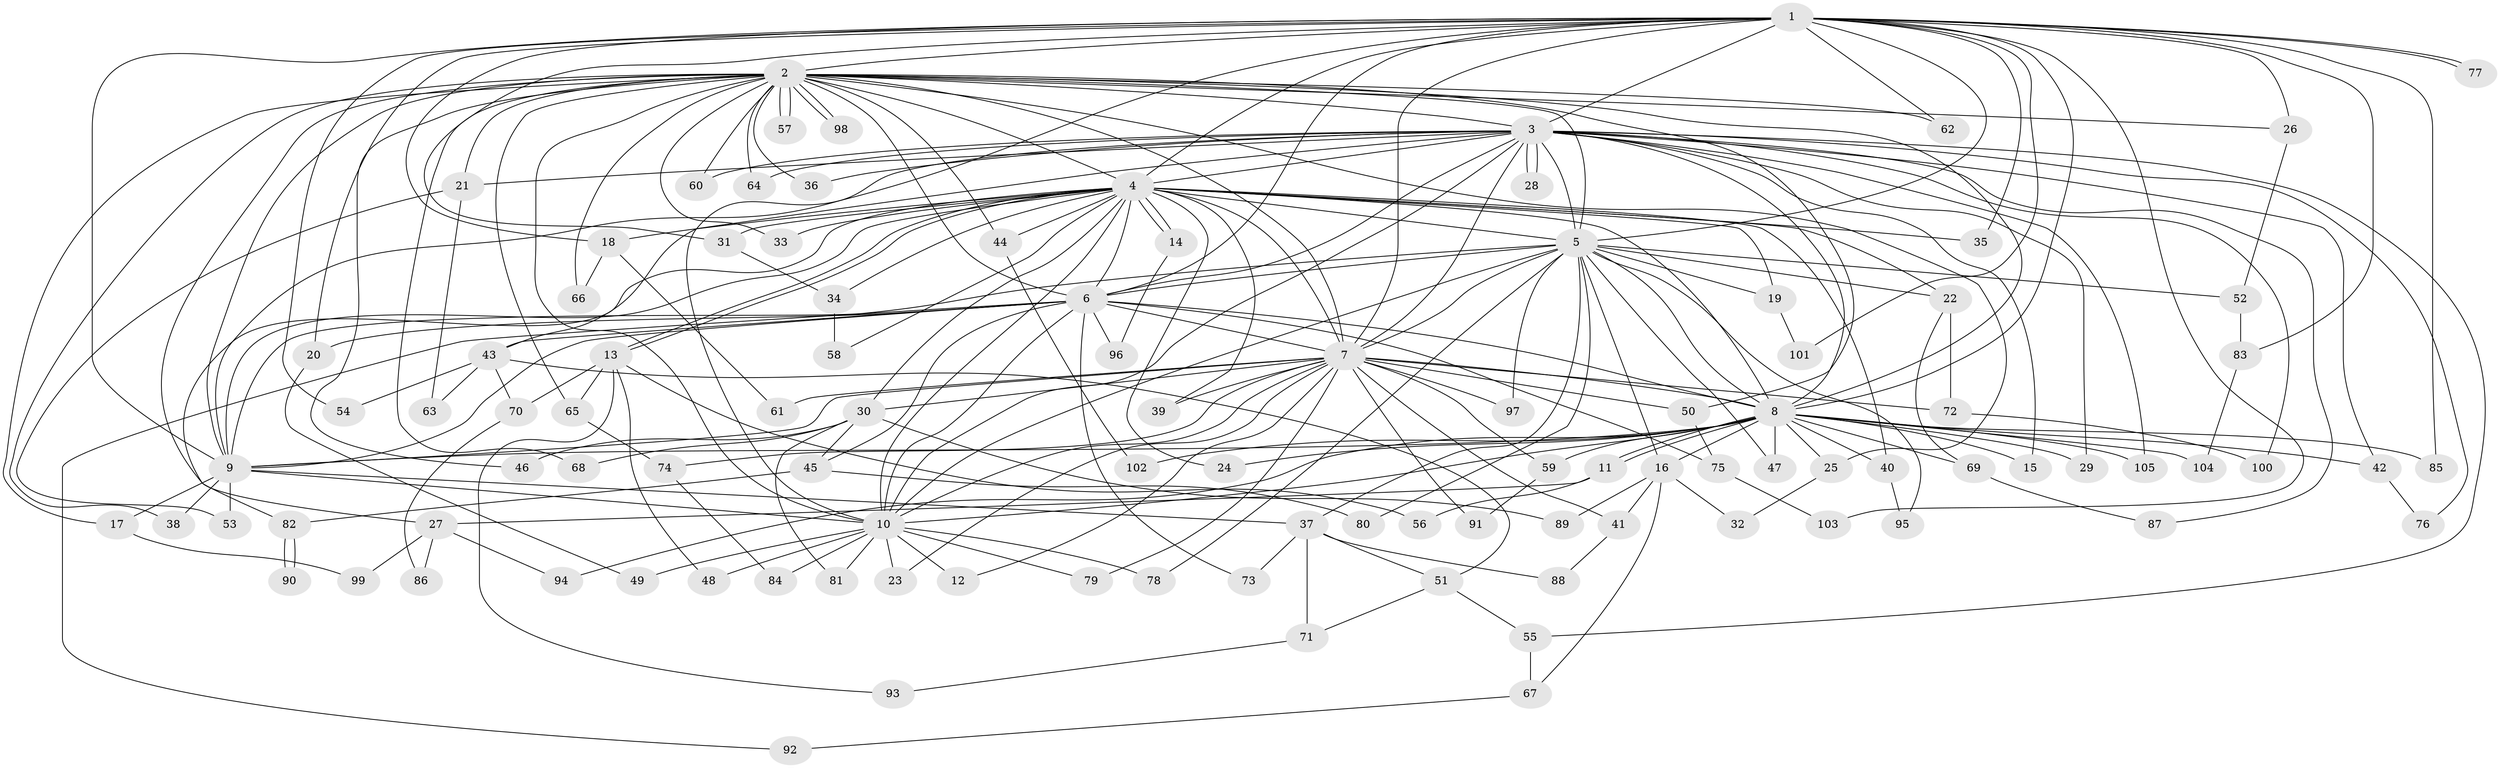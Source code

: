 // Generated by graph-tools (version 1.1) at 2025/46/03/09/25 04:46:17]
// undirected, 105 vertices, 235 edges
graph export_dot {
graph [start="1"]
  node [color=gray90,style=filled];
  1;
  2;
  3;
  4;
  5;
  6;
  7;
  8;
  9;
  10;
  11;
  12;
  13;
  14;
  15;
  16;
  17;
  18;
  19;
  20;
  21;
  22;
  23;
  24;
  25;
  26;
  27;
  28;
  29;
  30;
  31;
  32;
  33;
  34;
  35;
  36;
  37;
  38;
  39;
  40;
  41;
  42;
  43;
  44;
  45;
  46;
  47;
  48;
  49;
  50;
  51;
  52;
  53;
  54;
  55;
  56;
  57;
  58;
  59;
  60;
  61;
  62;
  63;
  64;
  65;
  66;
  67;
  68;
  69;
  70;
  71;
  72;
  73;
  74;
  75;
  76;
  77;
  78;
  79;
  80;
  81;
  82;
  83;
  84;
  85;
  86;
  87;
  88;
  89;
  90;
  91;
  92;
  93;
  94;
  95;
  96;
  97;
  98;
  99;
  100;
  101;
  102;
  103;
  104;
  105;
  1 -- 2;
  1 -- 3;
  1 -- 4;
  1 -- 5;
  1 -- 6;
  1 -- 7;
  1 -- 8;
  1 -- 9;
  1 -- 10;
  1 -- 18;
  1 -- 20;
  1 -- 26;
  1 -- 31;
  1 -- 35;
  1 -- 54;
  1 -- 62;
  1 -- 77;
  1 -- 77;
  1 -- 83;
  1 -- 85;
  1 -- 101;
  1 -- 103;
  2 -- 3;
  2 -- 4;
  2 -- 5;
  2 -- 6;
  2 -- 7;
  2 -- 8;
  2 -- 9;
  2 -- 10;
  2 -- 17;
  2 -- 21;
  2 -- 25;
  2 -- 26;
  2 -- 27;
  2 -- 33;
  2 -- 36;
  2 -- 38;
  2 -- 44;
  2 -- 46;
  2 -- 50;
  2 -- 57;
  2 -- 57;
  2 -- 60;
  2 -- 62;
  2 -- 64;
  2 -- 65;
  2 -- 66;
  2 -- 68;
  2 -- 98;
  2 -- 98;
  3 -- 4;
  3 -- 5;
  3 -- 6;
  3 -- 7;
  3 -- 8;
  3 -- 9;
  3 -- 10;
  3 -- 15;
  3 -- 21;
  3 -- 28;
  3 -- 28;
  3 -- 29;
  3 -- 36;
  3 -- 42;
  3 -- 43;
  3 -- 55;
  3 -- 60;
  3 -- 64;
  3 -- 76;
  3 -- 87;
  3 -- 100;
  3 -- 105;
  4 -- 5;
  4 -- 6;
  4 -- 7;
  4 -- 8;
  4 -- 9;
  4 -- 10;
  4 -- 13;
  4 -- 13;
  4 -- 14;
  4 -- 14;
  4 -- 18;
  4 -- 19;
  4 -- 22;
  4 -- 24;
  4 -- 30;
  4 -- 31;
  4 -- 33;
  4 -- 34;
  4 -- 35;
  4 -- 39;
  4 -- 40;
  4 -- 44;
  4 -- 58;
  4 -- 82;
  5 -- 6;
  5 -- 7;
  5 -- 8;
  5 -- 9;
  5 -- 10;
  5 -- 16;
  5 -- 19;
  5 -- 22;
  5 -- 37;
  5 -- 47;
  5 -- 52;
  5 -- 78;
  5 -- 80;
  5 -- 95;
  5 -- 97;
  6 -- 7;
  6 -- 8;
  6 -- 9;
  6 -- 10;
  6 -- 20;
  6 -- 43;
  6 -- 45;
  6 -- 73;
  6 -- 75;
  6 -- 92;
  6 -- 96;
  7 -- 8;
  7 -- 9;
  7 -- 10;
  7 -- 12;
  7 -- 23;
  7 -- 30;
  7 -- 39;
  7 -- 41;
  7 -- 50;
  7 -- 59;
  7 -- 61;
  7 -- 72;
  7 -- 74;
  7 -- 79;
  7 -- 91;
  7 -- 97;
  8 -- 9;
  8 -- 10;
  8 -- 11;
  8 -- 11;
  8 -- 15;
  8 -- 16;
  8 -- 24;
  8 -- 25;
  8 -- 29;
  8 -- 40;
  8 -- 42;
  8 -- 47;
  8 -- 59;
  8 -- 69;
  8 -- 85;
  8 -- 94;
  8 -- 102;
  8 -- 104;
  8 -- 105;
  9 -- 10;
  9 -- 17;
  9 -- 37;
  9 -- 38;
  9 -- 53;
  10 -- 12;
  10 -- 23;
  10 -- 48;
  10 -- 49;
  10 -- 78;
  10 -- 79;
  10 -- 81;
  10 -- 84;
  11 -- 27;
  11 -- 56;
  13 -- 48;
  13 -- 56;
  13 -- 65;
  13 -- 70;
  13 -- 93;
  14 -- 96;
  16 -- 32;
  16 -- 41;
  16 -- 67;
  16 -- 89;
  17 -- 99;
  18 -- 61;
  18 -- 66;
  19 -- 101;
  20 -- 49;
  21 -- 53;
  21 -- 63;
  22 -- 69;
  22 -- 72;
  25 -- 32;
  26 -- 52;
  27 -- 86;
  27 -- 94;
  27 -- 99;
  30 -- 45;
  30 -- 46;
  30 -- 68;
  30 -- 81;
  30 -- 89;
  31 -- 34;
  34 -- 58;
  37 -- 51;
  37 -- 71;
  37 -- 73;
  37 -- 88;
  40 -- 95;
  41 -- 88;
  42 -- 76;
  43 -- 51;
  43 -- 54;
  43 -- 63;
  43 -- 70;
  44 -- 102;
  45 -- 80;
  45 -- 82;
  50 -- 75;
  51 -- 55;
  51 -- 71;
  52 -- 83;
  55 -- 67;
  59 -- 91;
  65 -- 74;
  67 -- 92;
  69 -- 87;
  70 -- 86;
  71 -- 93;
  72 -- 100;
  74 -- 84;
  75 -- 103;
  82 -- 90;
  82 -- 90;
  83 -- 104;
}

